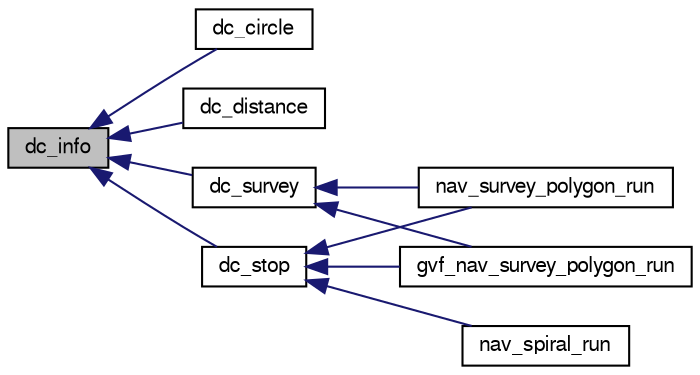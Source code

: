digraph "dc_info"
{
  edge [fontname="FreeSans",fontsize="10",labelfontname="FreeSans",labelfontsize="10"];
  node [fontname="FreeSans",fontsize="10",shape=record];
  rankdir="LR";
  Node1 [label="dc_info",height=0.2,width=0.4,color="black", fillcolor="grey75", style="filled", fontcolor="black"];
  Node1 -> Node2 [dir="back",color="midnightblue",fontsize="10",style="solid",fontname="FreeSans"];
  Node2 [label="dc_circle",height=0.2,width=0.4,color="black", fillcolor="white", style="filled",URL="$dc_8h.html#ac1d419ec639ffd43193ebcbd6e1131c0",tooltip="Sets the dc control in circle mode. "];
  Node1 -> Node3 [dir="back",color="midnightblue",fontsize="10",style="solid",fontname="FreeSans"];
  Node3 [label="dc_distance",height=0.2,width=0.4,color="black", fillcolor="white", style="filled",URL="$dc_8h.html#a9b9f345170fec78f561c6a7a74d1e6d3",tooltip="Sets the dc control in distance mode. "];
  Node1 -> Node4 [dir="back",color="midnightblue",fontsize="10",style="solid",fontname="FreeSans"];
  Node4 [label="dc_stop",height=0.2,width=0.4,color="black", fillcolor="white", style="filled",URL="$dc_8h.html#a47c625a53743f8ad41baaf54a6fcf144",tooltip="Stop dc control. "];
  Node4 -> Node5 [dir="back",color="midnightblue",fontsize="10",style="solid",fontname="FreeSans"];
  Node5 [label="gvf_nav_survey_polygon_run",height=0.2,width=0.4,color="black", fillcolor="white", style="filled",URL="$nav__survey__polygon__gvf_8h.html#aa3432a5ccfee6c60fa8cb0b7b3e4a6e8"];
  Node4 -> Node6 [dir="back",color="midnightblue",fontsize="10",style="solid",fontname="FreeSans"];
  Node6 [label="nav_spiral_run",height=0.2,width=0.4,color="black", fillcolor="white", style="filled",URL="$nav__spiral_8h.html#a816049b35ed5cc3424ab34f7e5ddf18a"];
  Node4 -> Node7 [dir="back",color="midnightblue",fontsize="10",style="solid",fontname="FreeSans"];
  Node7 [label="nav_survey_polygon_run",height=0.2,width=0.4,color="black", fillcolor="white", style="filled",URL="$nav__survey__polygon_8h.html#ae202d8219e79766dae10f379448f29f8",tooltip="main navigation routine. "];
  Node1 -> Node8 [dir="back",color="midnightblue",fontsize="10",style="solid",fontname="FreeSans"];
  Node8 [label="dc_survey",height=0.2,width=0.4,color="black", fillcolor="white", style="filled",URL="$dc_8h.html#a2b50d2725b576697bde98a8bdb358093",tooltip="Sets the dc control in distance mode. "];
  Node8 -> Node5 [dir="back",color="midnightblue",fontsize="10",style="solid",fontname="FreeSans"];
  Node8 -> Node7 [dir="back",color="midnightblue",fontsize="10",style="solid",fontname="FreeSans"];
}
